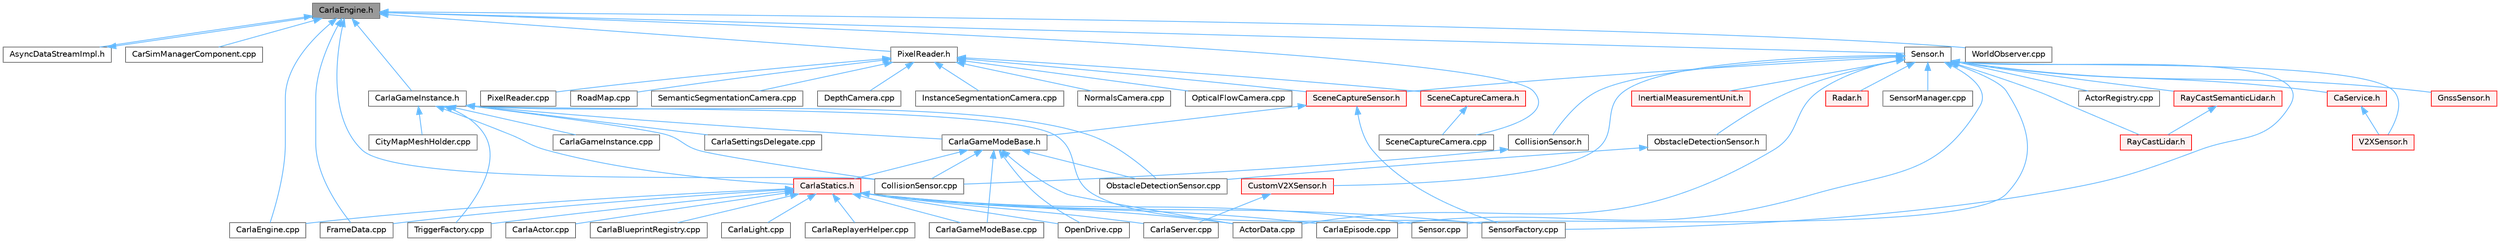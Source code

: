 digraph "CarlaEngine.h"
{
 // INTERACTIVE_SVG=YES
 // LATEX_PDF_SIZE
  bgcolor="transparent";
  edge [fontname=Helvetica,fontsize=10,labelfontname=Helvetica,labelfontsize=10];
  node [fontname=Helvetica,fontsize=10,shape=box,height=0.2,width=0.4];
  Node1 [id="Node000001",label="CarlaEngine.h",height=0.2,width=0.4,color="gray40", fillcolor="grey60", style="filled", fontcolor="black",tooltip=" "];
  Node1 -> Node2 [id="edge1_Node000001_Node000002",dir="back",color="steelblue1",style="solid",tooltip=" "];
  Node2 [id="Node000002",label="AsyncDataStreamImpl.h",height=0.2,width=0.4,color="grey40", fillcolor="white", style="filled",URL="$d0/d17/AsyncDataStreamImpl_8h.html",tooltip=" "];
  Node2 -> Node1 [id="edge2_Node000002_Node000001",dir="back",color="steelblue1",style="solid",tooltip=" "];
  Node1 -> Node3 [id="edge3_Node000001_Node000003",dir="back",color="steelblue1",style="solid",tooltip=" "];
  Node3 [id="Node000003",label="CarSimManagerComponent.cpp",height=0.2,width=0.4,color="grey40", fillcolor="white", style="filled",URL="$d2/d56/CarSimManagerComponent_8cpp.html",tooltip=" "];
  Node1 -> Node4 [id="edge4_Node000001_Node000004",dir="back",color="steelblue1",style="solid",tooltip=" "];
  Node4 [id="Node000004",label="CarlaEngine.cpp",height=0.2,width=0.4,color="grey40", fillcolor="white", style="filled",URL="$d6/da1/CarlaEngine_8cpp.html",tooltip=" "];
  Node1 -> Node5 [id="edge5_Node000001_Node000005",dir="back",color="steelblue1",style="solid",tooltip=" "];
  Node5 [id="Node000005",label="CarlaGameInstance.h",height=0.2,width=0.4,color="grey40", fillcolor="white", style="filled",URL="$d2/dba/CarlaGameInstance_8h.html",tooltip=" "];
  Node5 -> Node6 [id="edge6_Node000005_Node000006",dir="back",color="steelblue1",style="solid",tooltip=" "];
  Node6 [id="Node000006",label="CarlaGameInstance.cpp",height=0.2,width=0.4,color="grey40", fillcolor="white", style="filled",URL="$d0/d19/CarlaGameInstance_8cpp.html",tooltip=" "];
  Node5 -> Node7 [id="edge7_Node000005_Node000007",dir="back",color="steelblue1",style="solid",tooltip=" "];
  Node7 [id="Node000007",label="CarlaGameModeBase.h",height=0.2,width=0.4,color="grey40", fillcolor="white", style="filled",URL="$d3/d49/CarlaGameModeBase_8h.html",tooltip=" "];
  Node7 -> Node8 [id="edge8_Node000007_Node000008",dir="back",color="steelblue1",style="solid",tooltip=" "];
  Node8 [id="Node000008",label="ActorData.cpp",height=0.2,width=0.4,color="grey40", fillcolor="white", style="filled",URL="$da/d7f/ActorData_8cpp.html",tooltip=" "];
  Node7 -> Node9 [id="edge9_Node000007_Node000009",dir="back",color="steelblue1",style="solid",tooltip=" "];
  Node9 [id="Node000009",label="CarlaGameModeBase.cpp",height=0.2,width=0.4,color="grey40", fillcolor="white", style="filled",URL="$d0/d2e/CarlaGameModeBase_8cpp.html",tooltip=" "];
  Node7 -> Node10 [id="edge10_Node000007_Node000010",dir="back",color="steelblue1",style="solid",tooltip=" "];
  Node10 [id="Node000010",label="CarlaStatics.h",height=0.2,width=0.4,color="red", fillcolor="#FFF0F0", style="filled",URL="$d9/dc8/CarlaStatics_8h.html",tooltip=" "];
  Node10 -> Node8 [id="edge11_Node000010_Node000008",dir="back",color="steelblue1",style="solid",tooltip=" "];
  Node10 -> Node11 [id="edge12_Node000010_Node000011",dir="back",color="steelblue1",style="solid",tooltip=" "];
  Node11 [id="Node000011",label="CarlaActor.cpp",height=0.2,width=0.4,color="grey40", fillcolor="white", style="filled",URL="$d3/d43/CarlaActor_8cpp.html",tooltip=" "];
  Node10 -> Node12 [id="edge13_Node000010_Node000012",dir="back",color="steelblue1",style="solid",tooltip=" "];
  Node12 [id="Node000012",label="CarlaBlueprintRegistry.cpp",height=0.2,width=0.4,color="grey40", fillcolor="white", style="filled",URL="$d0/d3b/CarlaBlueprintRegistry_8cpp.html",tooltip=" "];
  Node10 -> Node4 [id="edge14_Node000010_Node000004",dir="back",color="steelblue1",style="solid",tooltip=" "];
  Node10 -> Node13 [id="edge15_Node000010_Node000013",dir="back",color="steelblue1",style="solid",tooltip=" "];
  Node13 [id="Node000013",label="CarlaEpisode.cpp",height=0.2,width=0.4,color="grey40", fillcolor="white", style="filled",URL="$d6/dd9/CarlaEpisode_8cpp.html",tooltip=" "];
  Node10 -> Node9 [id="edge16_Node000010_Node000009",dir="back",color="steelblue1",style="solid",tooltip=" "];
  Node10 -> Node14 [id="edge17_Node000010_Node000014",dir="back",color="steelblue1",style="solid",tooltip=" "];
  Node14 [id="Node000014",label="CarlaLight.cpp",height=0.2,width=0.4,color="grey40", fillcolor="white", style="filled",URL="$d9/d95/CarlaLight_8cpp.html",tooltip=" "];
  Node10 -> Node15 [id="edge18_Node000010_Node000015",dir="back",color="steelblue1",style="solid",tooltip=" "];
  Node15 [id="Node000015",label="CarlaReplayerHelper.cpp",height=0.2,width=0.4,color="grey40", fillcolor="white", style="filled",URL="$d2/d32/CarlaReplayerHelper_8cpp.html",tooltip=" "];
  Node10 -> Node16 [id="edge19_Node000010_Node000016",dir="back",color="steelblue1",style="solid",tooltip=" "];
  Node16 [id="Node000016",label="CarlaServer.cpp",height=0.2,width=0.4,color="grey40", fillcolor="white", style="filled",URL="$db/d6c/CarlaServer_8cpp.html",tooltip=" "];
  Node10 -> Node21 [id="edge20_Node000010_Node000021",dir="back",color="steelblue1",style="solid",tooltip=" "];
  Node21 [id="Node000021",label="FrameData.cpp",height=0.2,width=0.4,color="grey40", fillcolor="white", style="filled",URL="$df/d8a/FrameData_8cpp.html",tooltip=" "];
  Node10 -> Node24 [id="edge21_Node000010_Node000024",dir="back",color="steelblue1",style="solid",tooltip=" "];
  Node24 [id="Node000024",label="OpenDrive.cpp",height=0.2,width=0.4,color="grey40", fillcolor="white", style="filled",URL="$d9/d30/Unreal_2CarlaUE4_2Plugins_2Carla_2Source_2Carla_2OpenDrive_2OpenDrive_8cpp.html",tooltip=" "];
  Node10 -> Node28 [id="edge22_Node000010_Node000028",dir="back",color="steelblue1",style="solid",tooltip=" "];
  Node28 [id="Node000028",label="Sensor.cpp",height=0.2,width=0.4,color="grey40", fillcolor="white", style="filled",URL="$d7/d16/Sensor_8cpp.html",tooltip=" "];
  Node10 -> Node29 [id="edge23_Node000010_Node000029",dir="back",color="steelblue1",style="solid",tooltip=" "];
  Node29 [id="Node000029",label="SensorFactory.cpp",height=0.2,width=0.4,color="grey40", fillcolor="white", style="filled",URL="$d0/dde/SensorFactory_8cpp.html",tooltip=" "];
  Node10 -> Node36 [id="edge24_Node000010_Node000036",dir="back",color="steelblue1",style="solid",tooltip=" "];
  Node36 [id="Node000036",label="TriggerFactory.cpp",height=0.2,width=0.4,color="grey40", fillcolor="white", style="filled",URL="$d3/da1/TriggerFactory_8cpp.html",tooltip=" "];
  Node7 -> Node39 [id="edge25_Node000007_Node000039",dir="back",color="steelblue1",style="solid",tooltip=" "];
  Node39 [id="Node000039",label="CollisionSensor.cpp",height=0.2,width=0.4,color="grey40", fillcolor="white", style="filled",URL="$da/df0/CollisionSensor_8cpp.html",tooltip=" "];
  Node7 -> Node40 [id="edge26_Node000007_Node000040",dir="back",color="steelblue1",style="solid",tooltip=" "];
  Node40 [id="Node000040",label="ObstacleDetectionSensor.cpp",height=0.2,width=0.4,color="grey40", fillcolor="white", style="filled",URL="$d2/d70/ObstacleDetectionSensor_8cpp.html",tooltip=" "];
  Node7 -> Node24 [id="edge27_Node000007_Node000024",dir="back",color="steelblue1",style="solid",tooltip=" "];
  Node5 -> Node41 [id="edge28_Node000005_Node000041",dir="back",color="steelblue1",style="solid",tooltip=" "];
  Node41 [id="Node000041",label="CarlaSettingsDelegate.cpp",height=0.2,width=0.4,color="grey40", fillcolor="white", style="filled",URL="$d1/d4c/CarlaSettingsDelegate_8cpp.html",tooltip=" "];
  Node5 -> Node10 [id="edge29_Node000005_Node000010",dir="back",color="steelblue1",style="solid",tooltip=" "];
  Node5 -> Node42 [id="edge30_Node000005_Node000042",dir="back",color="steelblue1",style="solid",tooltip=" "];
  Node42 [id="Node000042",label="CityMapMeshHolder.cpp",height=0.2,width=0.4,color="grey40", fillcolor="white", style="filled",URL="$d6/ddf/CityMapMeshHolder_8cpp.html",tooltip=" "];
  Node5 -> Node39 [id="edge31_Node000005_Node000039",dir="back",color="steelblue1",style="solid",tooltip=" "];
  Node5 -> Node40 [id="edge32_Node000005_Node000040",dir="back",color="steelblue1",style="solid",tooltip=" "];
  Node5 -> Node29 [id="edge33_Node000005_Node000029",dir="back",color="steelblue1",style="solid",tooltip=" "];
  Node5 -> Node36 [id="edge34_Node000005_Node000036",dir="back",color="steelblue1",style="solid",tooltip=" "];
  Node1 -> Node39 [id="edge35_Node000001_Node000039",dir="back",color="steelblue1",style="solid",tooltip=" "];
  Node1 -> Node21 [id="edge36_Node000001_Node000021",dir="back",color="steelblue1",style="solid",tooltip=" "];
  Node1 -> Node43 [id="edge37_Node000001_Node000043",dir="back",color="steelblue1",style="solid",tooltip=" "];
  Node43 [id="Node000043",label="PixelReader.h",height=0.2,width=0.4,color="grey40", fillcolor="white", style="filled",URL="$df/d2e/PixelReader_8h.html",tooltip=" "];
  Node43 -> Node44 [id="edge38_Node000043_Node000044",dir="back",color="steelblue1",style="solid",tooltip=" "];
  Node44 [id="Node000044",label="DepthCamera.cpp",height=0.2,width=0.4,color="grey40", fillcolor="white", style="filled",URL="$d7/d0e/DepthCamera_8cpp.html",tooltip=" "];
  Node43 -> Node45 [id="edge39_Node000043_Node000045",dir="back",color="steelblue1",style="solid",tooltip=" "];
  Node45 [id="Node000045",label="InstanceSegmentationCamera.cpp",height=0.2,width=0.4,color="grey40", fillcolor="white", style="filled",URL="$d6/dcd/InstanceSegmentationCamera_8cpp.html",tooltip=" "];
  Node43 -> Node46 [id="edge40_Node000043_Node000046",dir="back",color="steelblue1",style="solid",tooltip=" "];
  Node46 [id="Node000046",label="NormalsCamera.cpp",height=0.2,width=0.4,color="grey40", fillcolor="white", style="filled",URL="$d6/d81/NormalsCamera_8cpp.html",tooltip=" "];
  Node43 -> Node47 [id="edge41_Node000043_Node000047",dir="back",color="steelblue1",style="solid",tooltip=" "];
  Node47 [id="Node000047",label="OpticalFlowCamera.cpp",height=0.2,width=0.4,color="grey40", fillcolor="white", style="filled",URL="$d0/d58/OpticalFlowCamera_8cpp.html",tooltip=" "];
  Node43 -> Node48 [id="edge42_Node000043_Node000048",dir="back",color="steelblue1",style="solid",tooltip=" "];
  Node48 [id="Node000048",label="PixelReader.cpp",height=0.2,width=0.4,color="grey40", fillcolor="white", style="filled",URL="$dc/db0/PixelReader_8cpp.html",tooltip=" "];
  Node43 -> Node49 [id="edge43_Node000043_Node000049",dir="back",color="steelblue1",style="solid",tooltip=" "];
  Node49 [id="Node000049",label="RoadMap.cpp",height=0.2,width=0.4,color="grey40", fillcolor="white", style="filled",URL="$d2/de5/RoadMap_8cpp.html",tooltip=" "];
  Node43 -> Node50 [id="edge44_Node000043_Node000050",dir="back",color="steelblue1",style="solid",tooltip=" "];
  Node50 [id="Node000050",label="SceneCaptureCamera.h",height=0.2,width=0.4,color="red", fillcolor="#FFF0F0", style="filled",URL="$dc/d56/SceneCaptureCamera_8h.html",tooltip=" "];
  Node50 -> Node51 [id="edge45_Node000050_Node000051",dir="back",color="steelblue1",style="solid",tooltip=" "];
  Node51 [id="Node000051",label="SceneCaptureCamera.cpp",height=0.2,width=0.4,color="grey40", fillcolor="white", style="filled",URL="$d1/dec/SceneCaptureCamera_8cpp.html",tooltip=" "];
  Node43 -> Node53 [id="edge46_Node000043_Node000053",dir="back",color="steelblue1",style="solid",tooltip=" "];
  Node53 [id="Node000053",label="SceneCaptureSensor.h",height=0.2,width=0.4,color="red", fillcolor="#FFF0F0", style="filled",URL="$d8/d95/SceneCaptureSensor_8h.html",tooltip=" "];
  Node53 -> Node7 [id="edge47_Node000053_Node000007",dir="back",color="steelblue1",style="solid",tooltip=" "];
  Node53 -> Node29 [id="edge48_Node000053_Node000029",dir="back",color="steelblue1",style="solid",tooltip=" "];
  Node43 -> Node67 [id="edge49_Node000043_Node000067",dir="back",color="steelblue1",style="solid",tooltip=" "];
  Node67 [id="Node000067",label="SemanticSegmentationCamera.cpp",height=0.2,width=0.4,color="grey40", fillcolor="white", style="filled",URL="$d9/d38/SemanticSegmentationCamera_8cpp.html",tooltip=" "];
  Node1 -> Node51 [id="edge50_Node000001_Node000051",dir="back",color="steelblue1",style="solid",tooltip=" "];
  Node1 -> Node69 [id="edge51_Node000001_Node000069",dir="back",color="steelblue1",style="solid",tooltip=" "];
  Node69 [id="Node000069",label="Sensor.h",height=0.2,width=0.4,color="grey40", fillcolor="white", style="filled",URL="$d7/d7d/Unreal_2CarlaUE4_2Plugins_2Carla_2Source_2Carla_2Sensor_2Sensor_8h.html",tooltip=" "];
  Node69 -> Node8 [id="edge52_Node000069_Node000008",dir="back",color="steelblue1",style="solid",tooltip=" "];
  Node69 -> Node70 [id="edge53_Node000069_Node000070",dir="back",color="steelblue1",style="solid",tooltip=" "];
  Node70 [id="Node000070",label="ActorRegistry.cpp",height=0.2,width=0.4,color="grey40", fillcolor="white", style="filled",URL="$d3/df3/ActorRegistry_8cpp.html",tooltip=" "];
  Node69 -> Node71 [id="edge54_Node000069_Node000071",dir="back",color="steelblue1",style="solid",tooltip=" "];
  Node71 [id="Node000071",label="CaService.h",height=0.2,width=0.4,color="red", fillcolor="#FFF0F0", style="filled",URL="$df/dd8/CaService_8h.html",tooltip=" "];
  Node71 -> Node74 [id="edge55_Node000071_Node000074",dir="back",color="steelblue1",style="solid",tooltip=" "];
  Node74 [id="Node000074",label="V2XSensor.h",height=0.2,width=0.4,color="red", fillcolor="#FFF0F0", style="filled",URL="$d1/d71/V2XSensor_8h.html",tooltip=" "];
  Node69 -> Node13 [id="edge56_Node000069_Node000013",dir="back",color="steelblue1",style="solid",tooltip=" "];
  Node69 -> Node88 [id="edge57_Node000069_Node000088",dir="back",color="steelblue1",style="solid",tooltip=" "];
  Node88 [id="Node000088",label="CollisionSensor.h",height=0.2,width=0.4,color="grey40", fillcolor="white", style="filled",URL="$d3/dd6/CollisionSensor_8h.html",tooltip=" "];
  Node88 -> Node39 [id="edge58_Node000088_Node000039",dir="back",color="steelblue1",style="solid",tooltip=" "];
  Node69 -> Node89 [id="edge59_Node000069_Node000089",dir="back",color="steelblue1",style="solid",tooltip=" "];
  Node89 [id="Node000089",label="CustomV2XSensor.h",height=0.2,width=0.4,color="red", fillcolor="#FFF0F0", style="filled",URL="$df/d4b/CustomV2XSensor_8h.html",tooltip=" "];
  Node89 -> Node16 [id="edge60_Node000089_Node000016",dir="back",color="steelblue1",style="solid",tooltip=" "];
  Node69 -> Node90 [id="edge61_Node000069_Node000090",dir="back",color="steelblue1",style="solid",tooltip=" "];
  Node90 [id="Node000090",label="GnssSensor.h",height=0.2,width=0.4,color="red", fillcolor="#FFF0F0", style="filled",URL="$d9/d73/GnssSensor_8h.html",tooltip=" "];
  Node69 -> Node91 [id="edge62_Node000069_Node000091",dir="back",color="steelblue1",style="solid",tooltip=" "];
  Node91 [id="Node000091",label="InertialMeasurementUnit.h",height=0.2,width=0.4,color="red", fillcolor="#FFF0F0", style="filled",URL="$d7/dfa/InertialMeasurementUnit_8h.html",tooltip=" "];
  Node69 -> Node92 [id="edge63_Node000069_Node000092",dir="back",color="steelblue1",style="solid",tooltip=" "];
  Node92 [id="Node000092",label="ObstacleDetectionSensor.h",height=0.2,width=0.4,color="grey40", fillcolor="white", style="filled",URL="$d7/d55/ObstacleDetectionSensor_8h.html",tooltip=" "];
  Node92 -> Node40 [id="edge64_Node000092_Node000040",dir="back",color="steelblue1",style="solid",tooltip=" "];
  Node69 -> Node93 [id="edge65_Node000069_Node000093",dir="back",color="steelblue1",style="solid",tooltip=" "];
  Node93 [id="Node000093",label="Radar.h",height=0.2,width=0.4,color="red", fillcolor="#FFF0F0", style="filled",URL="$d6/de9/Radar_8h.html",tooltip=" "];
  Node69 -> Node83 [id="edge66_Node000069_Node000083",dir="back",color="steelblue1",style="solid",tooltip=" "];
  Node83 [id="Node000083",label="RayCastLidar.h",height=0.2,width=0.4,color="red", fillcolor="#FFF0F0", style="filled",URL="$d1/d53/RayCastLidar_8h.html",tooltip=" "];
  Node69 -> Node85 [id="edge67_Node000069_Node000085",dir="back",color="steelblue1",style="solid",tooltip=" "];
  Node85 [id="Node000085",label="RayCastSemanticLidar.h",height=0.2,width=0.4,color="red", fillcolor="#FFF0F0", style="filled",URL="$de/dc6/RayCastSemanticLidar_8h.html",tooltip=" "];
  Node85 -> Node83 [id="edge68_Node000085_Node000083",dir="back",color="steelblue1",style="solid",tooltip=" "];
  Node69 -> Node53 [id="edge69_Node000069_Node000053",dir="back",color="steelblue1",style="solid",tooltip=" "];
  Node69 -> Node28 [id="edge70_Node000069_Node000028",dir="back",color="steelblue1",style="solid",tooltip=" "];
  Node69 -> Node29 [id="edge71_Node000069_Node000029",dir="back",color="steelblue1",style="solid",tooltip=" "];
  Node69 -> Node94 [id="edge72_Node000069_Node000094",dir="back",color="steelblue1",style="solid",tooltip=" "];
  Node94 [id="Node000094",label="SensorManager.cpp",height=0.2,width=0.4,color="grey40", fillcolor="white", style="filled",URL="$d2/d0d/SensorManager_8cpp.html",tooltip=" "];
  Node69 -> Node74 [id="edge73_Node000069_Node000074",dir="back",color="steelblue1",style="solid",tooltip=" "];
  Node1 -> Node95 [id="edge74_Node000001_Node000095",dir="back",color="steelblue1",style="solid",tooltip=" "];
  Node95 [id="Node000095",label="WorldObserver.cpp",height=0.2,width=0.4,color="grey40", fillcolor="white", style="filled",URL="$d9/de7/WorldObserver_8cpp.html",tooltip=" "];
}
